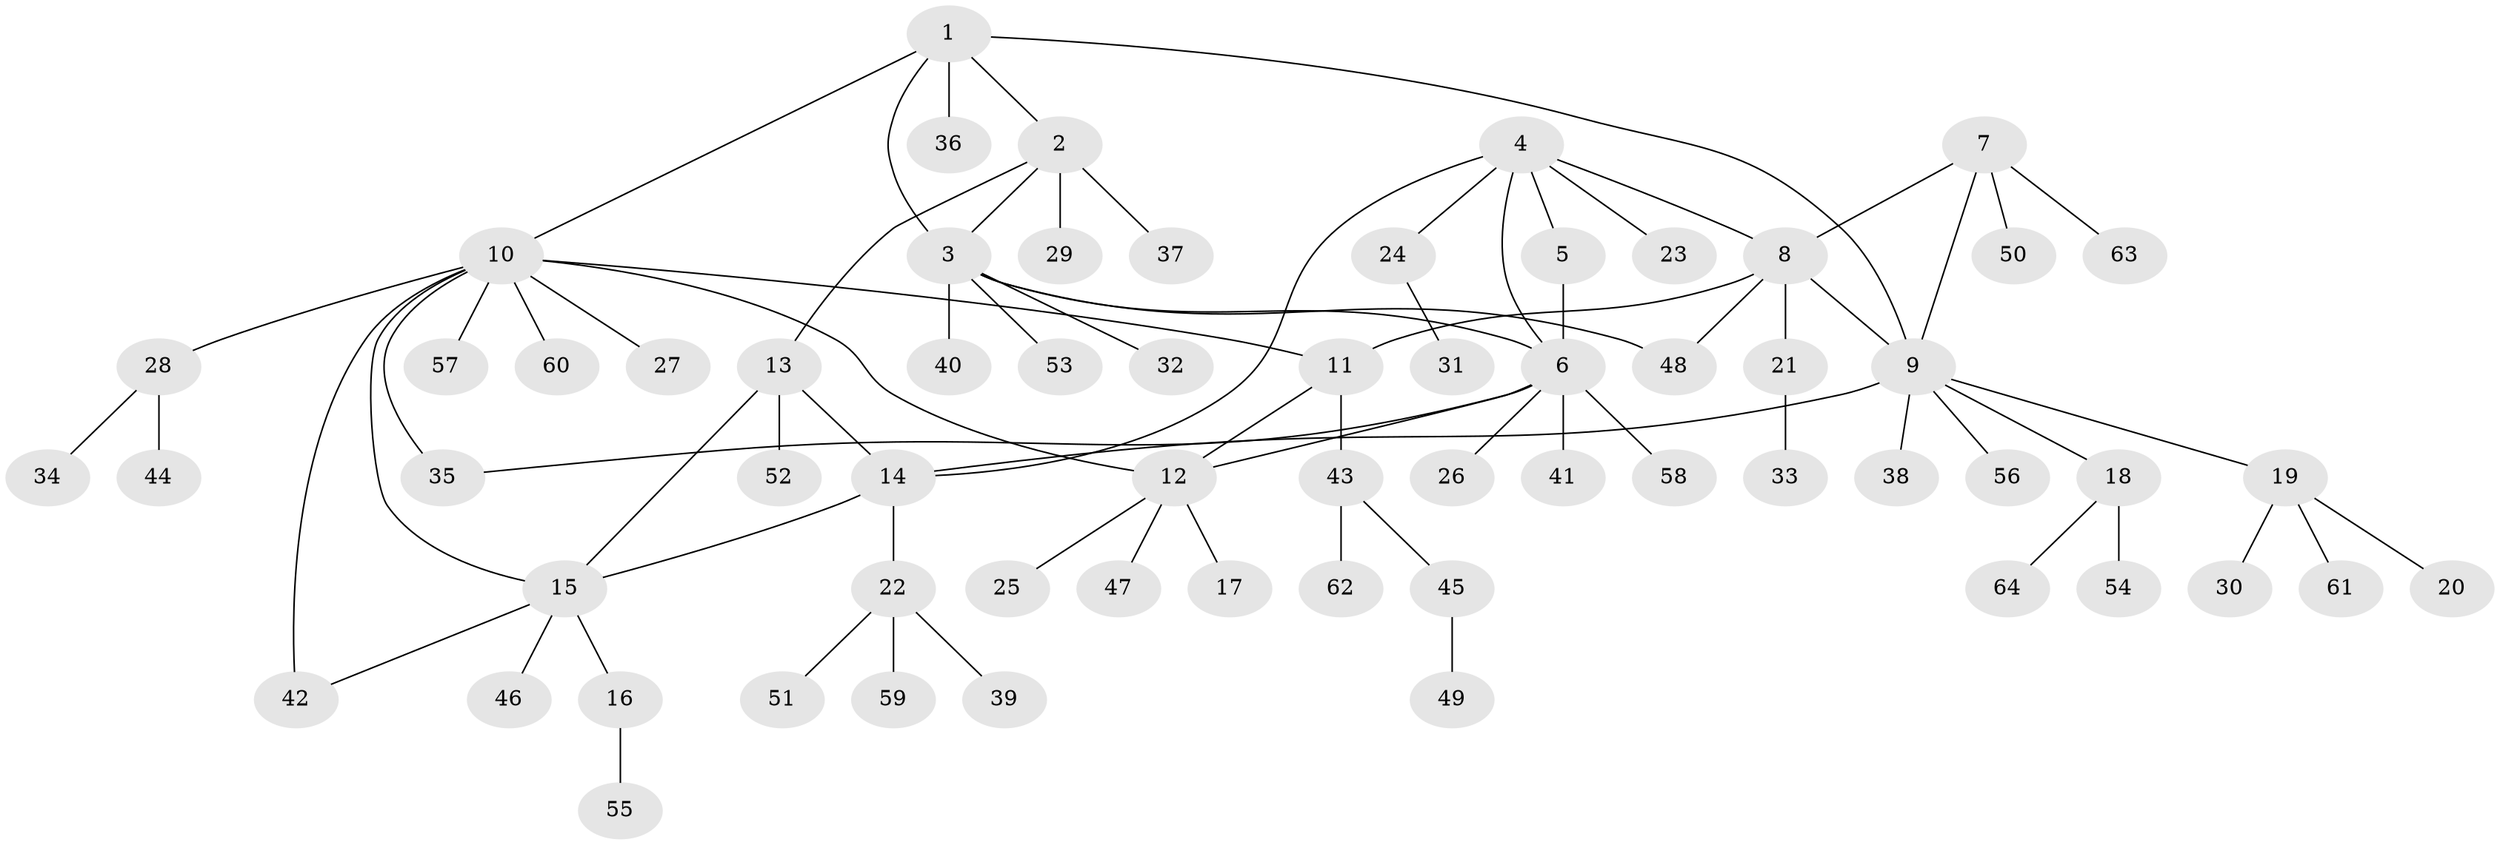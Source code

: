 // coarse degree distribution, {4: 0.044444444444444446, 6: 0.06666666666666667, 5: 0.06666666666666667, 2: 0.1111111111111111, 7: 0.044444444444444446, 3: 0.06666666666666667, 12: 0.022222222222222223, 1: 0.5777777777777777}
// Generated by graph-tools (version 1.1) at 2025/24/03/03/25 07:24:12]
// undirected, 64 vertices, 77 edges
graph export_dot {
graph [start="1"]
  node [color=gray90,style=filled];
  1;
  2;
  3;
  4;
  5;
  6;
  7;
  8;
  9;
  10;
  11;
  12;
  13;
  14;
  15;
  16;
  17;
  18;
  19;
  20;
  21;
  22;
  23;
  24;
  25;
  26;
  27;
  28;
  29;
  30;
  31;
  32;
  33;
  34;
  35;
  36;
  37;
  38;
  39;
  40;
  41;
  42;
  43;
  44;
  45;
  46;
  47;
  48;
  49;
  50;
  51;
  52;
  53;
  54;
  55;
  56;
  57;
  58;
  59;
  60;
  61;
  62;
  63;
  64;
  1 -- 2;
  1 -- 3;
  1 -- 9;
  1 -- 10;
  1 -- 36;
  2 -- 3;
  2 -- 13;
  2 -- 29;
  2 -- 37;
  3 -- 6;
  3 -- 32;
  3 -- 40;
  3 -- 48;
  3 -- 53;
  4 -- 5;
  4 -- 6;
  4 -- 8;
  4 -- 14;
  4 -- 23;
  4 -- 24;
  5 -- 6;
  6 -- 12;
  6 -- 26;
  6 -- 35;
  6 -- 41;
  6 -- 58;
  7 -- 8;
  7 -- 9;
  7 -- 50;
  7 -- 63;
  8 -- 9;
  8 -- 11;
  8 -- 21;
  8 -- 48;
  9 -- 14;
  9 -- 18;
  9 -- 19;
  9 -- 38;
  9 -- 56;
  10 -- 11;
  10 -- 12;
  10 -- 15;
  10 -- 27;
  10 -- 28;
  10 -- 35;
  10 -- 42;
  10 -- 57;
  10 -- 60;
  11 -- 12;
  11 -- 43;
  12 -- 17;
  12 -- 25;
  12 -- 47;
  13 -- 14;
  13 -- 15;
  13 -- 52;
  14 -- 15;
  14 -- 22;
  15 -- 16;
  15 -- 42;
  15 -- 46;
  16 -- 55;
  18 -- 54;
  18 -- 64;
  19 -- 20;
  19 -- 30;
  19 -- 61;
  21 -- 33;
  22 -- 39;
  22 -- 51;
  22 -- 59;
  24 -- 31;
  28 -- 34;
  28 -- 44;
  43 -- 45;
  43 -- 62;
  45 -- 49;
}
